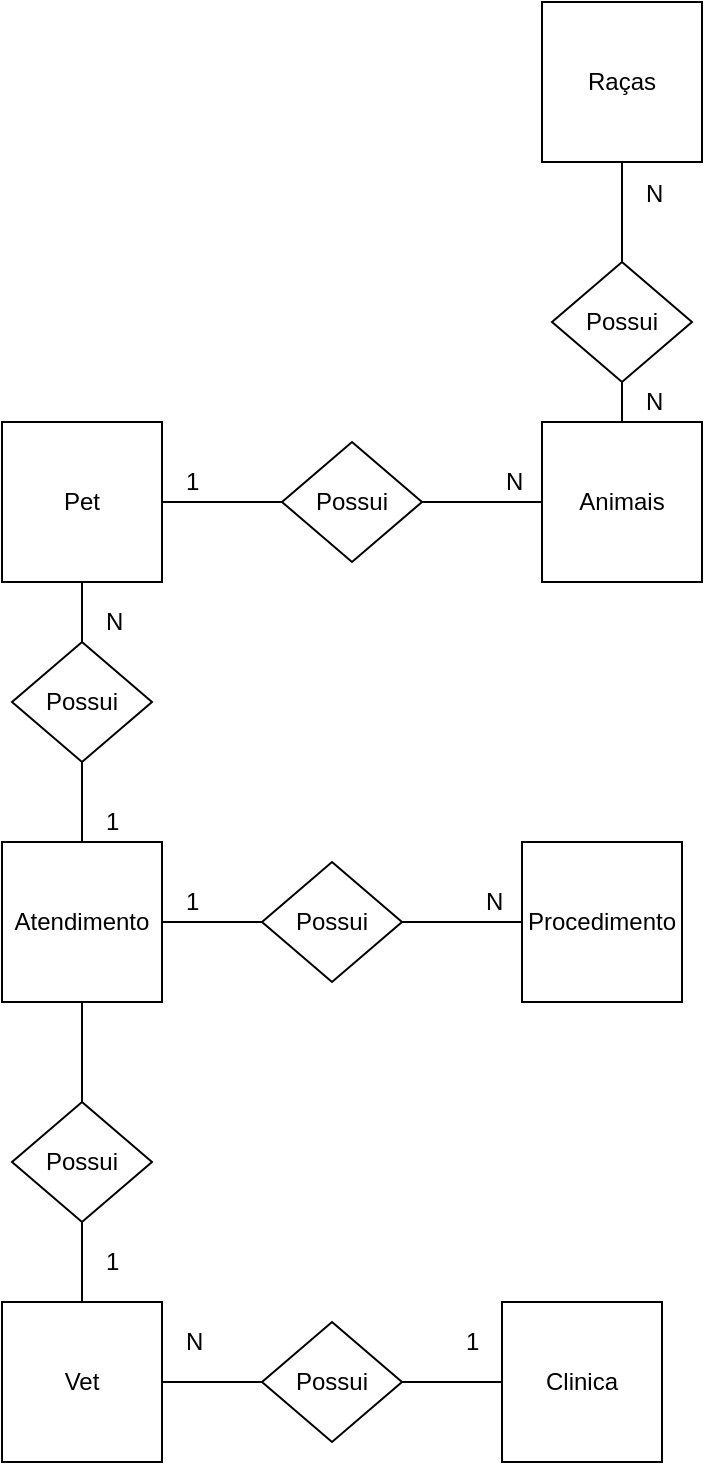 <mxfile version="10.9.5" type="device"><diagram id="UA6XE1Eue973WOKESrNg" name="Conceitual"><mxGraphModel dx="926" dy="628" grid="1" gridSize="10" guides="1" tooltips="1" connect="1" arrows="1" fold="1" page="1" pageScale="1" pageWidth="827" pageHeight="1169" math="0" shadow="0"><root><mxCell id="0"/><mxCell id="1" parent="0"/><mxCell id="j6EcsdzfRXq7xaKfSd_k-22" style="edgeStyle=orthogonalEdgeStyle;rounded=0;orthogonalLoop=1;jettySize=auto;html=1;entryX=0.5;entryY=0;entryDx=0;entryDy=0;endArrow=none;endFill=0;" edge="1" parent="1" source="j6EcsdzfRXq7xaKfSd_k-1" target="j6EcsdzfRXq7xaKfSd_k-4"><mxGeometry relative="1" as="geometry"/></mxCell><mxCell id="j6EcsdzfRXq7xaKfSd_k-23" style="edgeStyle=orthogonalEdgeStyle;rounded=0;orthogonalLoop=1;jettySize=auto;html=1;entryX=0;entryY=0.5;entryDx=0;entryDy=0;endArrow=none;endFill=0;" edge="1" parent="1" source="j6EcsdzfRXq7xaKfSd_k-1" target="j6EcsdzfRXq7xaKfSd_k-6"><mxGeometry relative="1" as="geometry"/></mxCell><mxCell id="j6EcsdzfRXq7xaKfSd_k-1" value="Pet" style="whiteSpace=wrap;html=1;aspect=fixed;" vertex="1" parent="1"><mxGeometry x="30" y="440" width="80" height="80" as="geometry"/></mxCell><mxCell id="j6EcsdzfRXq7xaKfSd_k-24" style="edgeStyle=orthogonalEdgeStyle;rounded=0;orthogonalLoop=1;jettySize=auto;html=1;endArrow=none;endFill=0;" edge="1" parent="1" source="j6EcsdzfRXq7xaKfSd_k-2" target="j6EcsdzfRXq7xaKfSd_k-6"><mxGeometry relative="1" as="geometry"/></mxCell><mxCell id="j6EcsdzfRXq7xaKfSd_k-2" value="Animais" style="whiteSpace=wrap;html=1;aspect=fixed;" vertex="1" parent="1"><mxGeometry x="300" y="440" width="80" height="80" as="geometry"/></mxCell><mxCell id="j6EcsdzfRXq7xaKfSd_k-26" style="edgeStyle=orthogonalEdgeStyle;rounded=0;orthogonalLoop=1;jettySize=auto;html=1;endArrow=none;endFill=0;" edge="1" parent="1" source="j6EcsdzfRXq7xaKfSd_k-3" target="j6EcsdzfRXq7xaKfSd_k-7"><mxGeometry relative="1" as="geometry"/></mxCell><mxCell id="j6EcsdzfRXq7xaKfSd_k-3" value="Raças" style="whiteSpace=wrap;html=1;aspect=fixed;" vertex="1" parent="1"><mxGeometry x="300" y="230" width="80" height="80" as="geometry"/></mxCell><mxCell id="j6EcsdzfRXq7xaKfSd_k-4" value="Possui" style="rhombus;whiteSpace=wrap;html=1;" vertex="1" parent="1"><mxGeometry x="35" y="550" width="70" height="60" as="geometry"/></mxCell><mxCell id="j6EcsdzfRXq7xaKfSd_k-6" value="Possui" style="rhombus;whiteSpace=wrap;html=1;" vertex="1" parent="1"><mxGeometry x="170" y="450" width="70" height="60" as="geometry"/></mxCell><mxCell id="j6EcsdzfRXq7xaKfSd_k-31" style="edgeStyle=orthogonalEdgeStyle;rounded=0;orthogonalLoop=1;jettySize=auto;html=1;entryX=0.5;entryY=0;entryDx=0;entryDy=0;endArrow=none;endFill=0;" edge="1" parent="1" source="j6EcsdzfRXq7xaKfSd_k-7" target="j6EcsdzfRXq7xaKfSd_k-2"><mxGeometry relative="1" as="geometry"/></mxCell><mxCell id="j6EcsdzfRXq7xaKfSd_k-7" value="Possui" style="rhombus;whiteSpace=wrap;html=1;" vertex="1" parent="1"><mxGeometry x="305" y="360" width="70" height="60" as="geometry"/></mxCell><mxCell id="j6EcsdzfRXq7xaKfSd_k-18" style="edgeStyle=orthogonalEdgeStyle;rounded=0;orthogonalLoop=1;jettySize=auto;html=1;entryX=0.5;entryY=0;entryDx=0;entryDy=0;endArrow=none;endFill=0;" edge="1" parent="1" source="j6EcsdzfRXq7xaKfSd_k-8" target="j6EcsdzfRXq7xaKfSd_k-11"><mxGeometry relative="1" as="geometry"/></mxCell><mxCell id="j6EcsdzfRXq7xaKfSd_k-21" style="edgeStyle=orthogonalEdgeStyle;rounded=0;orthogonalLoop=1;jettySize=auto;html=1;entryX=0.5;entryY=1;entryDx=0;entryDy=0;endArrow=none;endFill=0;" edge="1" parent="1" source="j6EcsdzfRXq7xaKfSd_k-8" target="j6EcsdzfRXq7xaKfSd_k-4"><mxGeometry relative="1" as="geometry"/></mxCell><mxCell id="j6EcsdzfRXq7xaKfSd_k-40" style="edgeStyle=orthogonalEdgeStyle;rounded=0;orthogonalLoop=1;jettySize=auto;html=1;entryX=0;entryY=0.5;entryDx=0;entryDy=0;endArrow=none;endFill=0;" edge="1" parent="1" source="j6EcsdzfRXq7xaKfSd_k-8" target="j6EcsdzfRXq7xaKfSd_k-9"><mxGeometry relative="1" as="geometry"/></mxCell><mxCell id="j6EcsdzfRXq7xaKfSd_k-8" value="Atendimento" style="whiteSpace=wrap;html=1;aspect=fixed;" vertex="1" parent="1"><mxGeometry x="30" y="650" width="80" height="80" as="geometry"/></mxCell><mxCell id="j6EcsdzfRXq7xaKfSd_k-20" style="edgeStyle=orthogonalEdgeStyle;rounded=0;orthogonalLoop=1;jettySize=auto;html=1;entryX=0;entryY=0.5;entryDx=0;entryDy=0;endArrow=none;endFill=0;" edge="1" parent="1" source="j6EcsdzfRXq7xaKfSd_k-9" target="j6EcsdzfRXq7xaKfSd_k-10"><mxGeometry relative="1" as="geometry"/></mxCell><mxCell id="j6EcsdzfRXq7xaKfSd_k-9" value="Possui" style="rhombus;whiteSpace=wrap;html=1;" vertex="1" parent="1"><mxGeometry x="160" y="660" width="70" height="60" as="geometry"/></mxCell><mxCell id="j6EcsdzfRXq7xaKfSd_k-42" value="" style="edgeStyle=orthogonalEdgeStyle;rounded=0;orthogonalLoop=1;jettySize=auto;html=1;endArrow=none;endFill=0;" edge="1" parent="1" source="j6EcsdzfRXq7xaKfSd_k-10" target="j6EcsdzfRXq7xaKfSd_k-9"><mxGeometry relative="1" as="geometry"/></mxCell><mxCell id="j6EcsdzfRXq7xaKfSd_k-10" value="Procedimento" style="whiteSpace=wrap;html=1;aspect=fixed;" vertex="1" parent="1"><mxGeometry x="290" y="650" width="80" height="80" as="geometry"/></mxCell><mxCell id="j6EcsdzfRXq7xaKfSd_k-17" style="edgeStyle=orthogonalEdgeStyle;rounded=0;orthogonalLoop=1;jettySize=auto;html=1;entryX=0.5;entryY=0;entryDx=0;entryDy=0;endArrow=none;endFill=0;" edge="1" parent="1" source="j6EcsdzfRXq7xaKfSd_k-11" target="j6EcsdzfRXq7xaKfSd_k-12"><mxGeometry relative="1" as="geometry"/></mxCell><mxCell id="j6EcsdzfRXq7xaKfSd_k-11" value="Possui" style="rhombus;whiteSpace=wrap;html=1;" vertex="1" parent="1"><mxGeometry x="35" y="780" width="70" height="60" as="geometry"/></mxCell><mxCell id="j6EcsdzfRXq7xaKfSd_k-12" value="Vet" style="whiteSpace=wrap;html=1;aspect=fixed;" vertex="1" parent="1"><mxGeometry x="30" y="880" width="80" height="80" as="geometry"/></mxCell><mxCell id="j6EcsdzfRXq7xaKfSd_k-15" style="edgeStyle=orthogonalEdgeStyle;rounded=0;orthogonalLoop=1;jettySize=auto;html=1;entryX=0;entryY=0.5;entryDx=0;entryDy=0;endArrow=none;endFill=0;" edge="1" parent="1" source="j6EcsdzfRXq7xaKfSd_k-13" target="j6EcsdzfRXq7xaKfSd_k-14"><mxGeometry relative="1" as="geometry"/></mxCell><mxCell id="j6EcsdzfRXq7xaKfSd_k-16" style="edgeStyle=orthogonalEdgeStyle;rounded=0;orthogonalLoop=1;jettySize=auto;html=1;entryX=1;entryY=0.5;entryDx=0;entryDy=0;endArrow=none;endFill=0;" edge="1" parent="1" source="j6EcsdzfRXq7xaKfSd_k-13" target="j6EcsdzfRXq7xaKfSd_k-12"><mxGeometry relative="1" as="geometry"/></mxCell><mxCell id="j6EcsdzfRXq7xaKfSd_k-13" value="Possui" style="rhombus;whiteSpace=wrap;html=1;" vertex="1" parent="1"><mxGeometry x="160" y="890" width="70" height="60" as="geometry"/></mxCell><mxCell id="j6EcsdzfRXq7xaKfSd_k-14" value="Clinica" style="whiteSpace=wrap;html=1;aspect=fixed;" vertex="1" parent="1"><mxGeometry x="280" y="880" width="80" height="80" as="geometry"/></mxCell><mxCell id="j6EcsdzfRXq7xaKfSd_k-27" value="1" style="text;html=1;resizable=0;points=[];autosize=1;align=left;verticalAlign=top;spacingTop=-4;" vertex="1" parent="1"><mxGeometry x="260" y="890" width="20" height="20" as="geometry"/></mxCell><mxCell id="j6EcsdzfRXq7xaKfSd_k-28" value="N" style="text;html=1;resizable=0;points=[];autosize=1;align=left;verticalAlign=top;spacingTop=-4;" vertex="1" parent="1"><mxGeometry x="120" y="890" width="20" height="20" as="geometry"/></mxCell><mxCell id="j6EcsdzfRXq7xaKfSd_k-30" value="1" style="text;html=1;resizable=0;points=[];autosize=1;align=left;verticalAlign=top;spacingTop=-4;" vertex="1" parent="1"><mxGeometry x="80" y="850" width="20" height="20" as="geometry"/></mxCell><mxCell id="j6EcsdzfRXq7xaKfSd_k-32" value="N" style="text;html=1;resizable=0;points=[];autosize=1;align=left;verticalAlign=top;spacingTop=-4;" vertex="1" parent="1"><mxGeometry x="350" y="316" width="20" height="20" as="geometry"/></mxCell><mxCell id="j6EcsdzfRXq7xaKfSd_k-33" value="N" style="text;html=1;resizable=0;points=[];autosize=1;align=left;verticalAlign=top;spacingTop=-4;" vertex="1" parent="1"><mxGeometry x="350" y="420" width="20" height="20" as="geometry"/></mxCell><mxCell id="j6EcsdzfRXq7xaKfSd_k-34" value="N" style="text;html=1;resizable=0;points=[];autosize=1;align=left;verticalAlign=top;spacingTop=-4;" vertex="1" parent="1"><mxGeometry x="280" y="460" width="20" height="20" as="geometry"/></mxCell><mxCell id="j6EcsdzfRXq7xaKfSd_k-35" value="1" style="text;html=1;resizable=0;points=[];autosize=1;align=left;verticalAlign=top;spacingTop=-4;" vertex="1" parent="1"><mxGeometry x="120" y="460" width="20" height="20" as="geometry"/></mxCell><mxCell id="j6EcsdzfRXq7xaKfSd_k-36" value="N" style="text;html=1;resizable=0;points=[];autosize=1;align=left;verticalAlign=top;spacingTop=-4;" vertex="1" parent="1"><mxGeometry x="270" y="670" width="20" height="20" as="geometry"/></mxCell><mxCell id="j6EcsdzfRXq7xaKfSd_k-29" value="1" style="text;html=1;resizable=0;points=[];autosize=1;align=left;verticalAlign=top;spacingTop=-4;" vertex="1" parent="1"><mxGeometry x="120" y="670" width="20" height="20" as="geometry"/></mxCell><mxCell id="j6EcsdzfRXq7xaKfSd_k-41" value="1" style="text;html=1;resizable=0;points=[];autosize=1;align=left;verticalAlign=top;spacingTop=-4;" vertex="1" parent="1"><mxGeometry x="80" y="630" width="20" height="20" as="geometry"/></mxCell><mxCell id="j6EcsdzfRXq7xaKfSd_k-43" value="N" style="text;html=1;resizable=0;points=[];autosize=1;align=left;verticalAlign=top;spacingTop=-4;" vertex="1" parent="1"><mxGeometry x="80" y="530" width="20" height="20" as="geometry"/></mxCell></root></mxGraphModel></diagram><diagram id="GN4UoRGNXordXIDavE6K" name="Logico"><mxGraphModel dx="926" dy="628" grid="1" gridSize="10" guides="1" tooltips="1" connect="1" arrows="1" fold="1" page="1" pageScale="1" pageWidth="827" pageHeight="1169" math="0" shadow="0"><root><mxCell id="Dxamr5_wmcd8vjq0NGqO-0"/><mxCell id="Dxamr5_wmcd8vjq0NGqO-1" parent="Dxamr5_wmcd8vjq0NGqO-0"/><mxCell id="Dxamr5_wmcd8vjq0NGqO-2" value="Pet" style="swimlane;fontStyle=0;childLayout=stackLayout;horizontal=1;startSize=26;fillColor=#e0e0e0;horizontalStack=0;resizeParent=1;resizeParentMax=0;resizeLast=0;collapsible=1;marginBottom=0;swimlaneFillColor=#ffffff;align=center;fontSize=14;" vertex="1" parent="Dxamr5_wmcd8vjq0NGqO-1"><mxGeometry x="120" y="80" width="160" height="210" as="geometry"/></mxCell><mxCell id="Dxamr5_wmcd8vjq0NGqO-3" value="Id Pet: Int" style="shape=partialRectangle;top=0;left=0;right=0;bottom=1;align=left;verticalAlign=middle;fillColor=none;spacingLeft=34;spacingRight=4;overflow=hidden;rotatable=0;points=[[0,0.5],[1,0.5]];portConstraint=eastwest;dropTarget=0;fontStyle=5;fontSize=12;" vertex="1" parent="Dxamr5_wmcd8vjq0NGqO-2"><mxGeometry y="26" width="160" height="30" as="geometry"/></mxCell><mxCell id="Dxamr5_wmcd8vjq0NGqO-4" value="PK" style="shape=partialRectangle;top=0;left=0;bottom=0;fillColor=none;align=left;verticalAlign=middle;spacingLeft=4;spacingRight=4;overflow=hidden;rotatable=0;points=[];portConstraint=eastwest;part=1;fontSize=12;" vertex="1" connectable="0" parent="Dxamr5_wmcd8vjq0NGqO-3"><mxGeometry width="30" height="30" as="geometry"/></mxCell><mxCell id="Dxamr5_wmcd8vjq0NGqO-5" value="Nome: String" style="shape=partialRectangle;top=0;left=0;right=0;bottom=0;align=left;verticalAlign=top;fillColor=none;spacingLeft=34;spacingRight=4;overflow=hidden;rotatable=0;points=[[0,0.5],[1,0.5]];portConstraint=eastwest;dropTarget=0;fontSize=12;" vertex="1" parent="Dxamr5_wmcd8vjq0NGqO-2"><mxGeometry y="56" width="160" height="26" as="geometry"/></mxCell><mxCell id="Dxamr5_wmcd8vjq0NGqO-6" value="" style="shape=partialRectangle;top=0;left=0;bottom=0;fillColor=none;align=left;verticalAlign=top;spacingLeft=4;spacingRight=4;overflow=hidden;rotatable=0;points=[];portConstraint=eastwest;part=1;fontSize=12;" vertex="1" connectable="0" parent="Dxamr5_wmcd8vjq0NGqO-5"><mxGeometry width="30" height="26" as="geometry"/></mxCell><mxCell id="Dxamr5_wmcd8vjq0NGqO-7" value="Nascimento: DateTime" style="shape=partialRectangle;top=0;left=0;right=0;bottom=0;align=left;verticalAlign=top;fillColor=none;spacingLeft=34;spacingRight=4;overflow=hidden;rotatable=0;points=[[0,0.5],[1,0.5]];portConstraint=eastwest;dropTarget=0;fontSize=12;" vertex="1" parent="Dxamr5_wmcd8vjq0NGqO-2"><mxGeometry y="82" width="160" height="26" as="geometry"/></mxCell><mxCell id="Dxamr5_wmcd8vjq0NGqO-8" value="" style="shape=partialRectangle;top=0;left=0;bottom=0;fillColor=none;align=left;verticalAlign=top;spacingLeft=4;spacingRight=4;overflow=hidden;rotatable=0;points=[];portConstraint=eastwest;part=1;fontSize=12;" vertex="1" connectable="0" parent="Dxamr5_wmcd8vjq0NGqO-7"><mxGeometry width="30" height="26" as="geometry"/></mxCell><mxCell id="Dxamr5_wmcd8vjq0NGqO-9" value="row 3" style="shape=partialRectangle;top=0;left=0;right=0;bottom=0;align=left;verticalAlign=top;fillColor=none;spacingLeft=34;spacingRight=4;overflow=hidden;rotatable=0;points=[[0,0.5],[1,0.5]];portConstraint=eastwest;dropTarget=0;fontSize=12;" vertex="1" parent="Dxamr5_wmcd8vjq0NGqO-2"><mxGeometry y="108" width="160" height="26" as="geometry"/></mxCell><mxCell id="Dxamr5_wmcd8vjq0NGqO-10" value="" style="shape=partialRectangle;top=0;left=0;bottom=0;fillColor=none;align=left;verticalAlign=top;spacingLeft=4;spacingRight=4;overflow=hidden;rotatable=0;points=[];portConstraint=eastwest;part=1;fontSize=12;" vertex="1" connectable="0" parent="Dxamr5_wmcd8vjq0NGqO-9"><mxGeometry width="30" height="26" as="geometry"/></mxCell><mxCell id="Dxamr5_wmcd8vjq0NGqO-11" value="" style="shape=partialRectangle;top=0;left=0;right=0;bottom=0;align=left;verticalAlign=top;fillColor=none;spacingLeft=34;spacingRight=4;overflow=hidden;rotatable=0;points=[[0,0.5],[1,0.5]];portConstraint=eastwest;dropTarget=0;fontSize=12;" vertex="1" parent="Dxamr5_wmcd8vjq0NGqO-2"><mxGeometry y="134" width="160" height="76" as="geometry"/></mxCell><mxCell id="Dxamr5_wmcd8vjq0NGqO-12" value="" style="shape=partialRectangle;top=0;left=0;bottom=0;fillColor=none;align=left;verticalAlign=top;spacingLeft=4;spacingRight=4;overflow=hidden;rotatable=0;points=[];portConstraint=eastwest;part=1;fontSize=12;" vertex="1" connectable="0" parent="Dxamr5_wmcd8vjq0NGqO-11"><mxGeometry width="30" height="76" as="geometry"/></mxCell></root></mxGraphModel></diagram></mxfile>